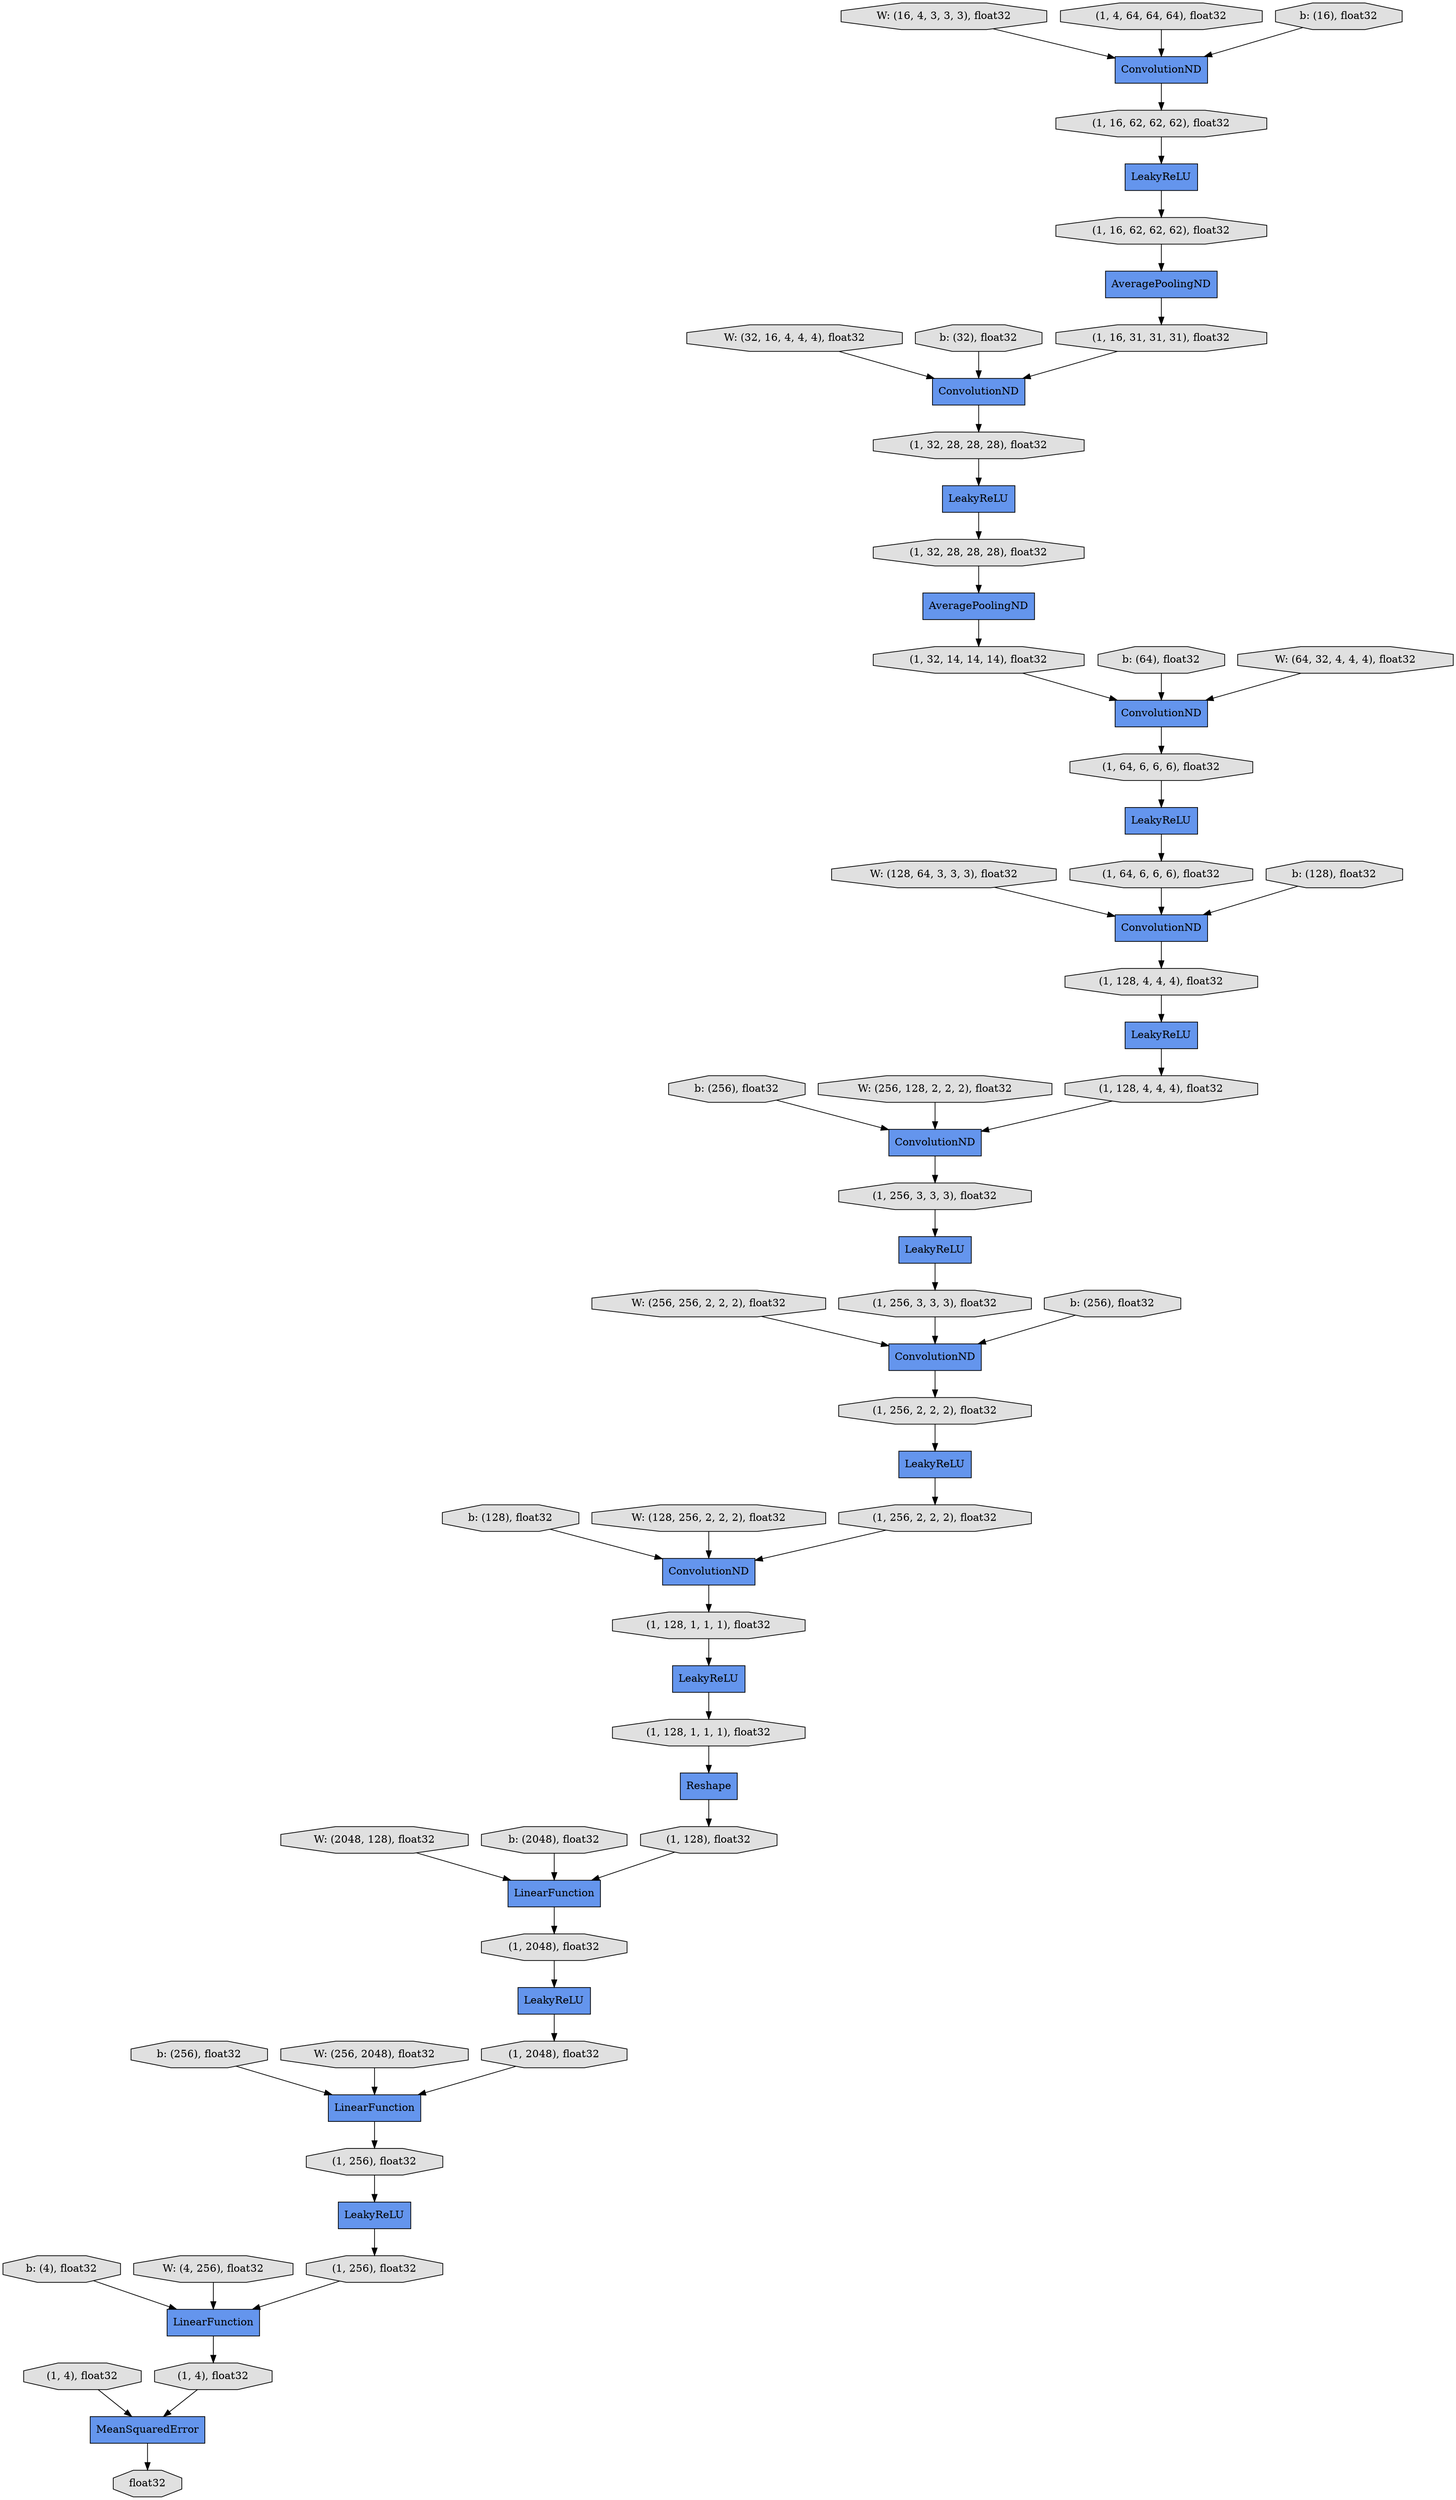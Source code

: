 digraph graphname{rankdir=TB;139755881895976 [label="(1, 256, 2, 2, 2), float32",shape="octagon",fillcolor="#E0E0E0",style="filled"];139755883751464 [label="W: (128, 64, 3, 3, 3), float32",shape="octagon",fillcolor="#E0E0E0",style="filled"];139755881934920 [label="float32",shape="octagon",fillcolor="#E0E0E0",style="filled"];139755881893960 [label="(1, 32, 28, 28, 28), float32",shape="octagon",fillcolor="#E0E0E0",style="filled"];139755885908096 [label="W: (256, 256, 2, 2, 2), float32",shape="octagon",fillcolor="#E0E0E0",style="filled"];139755881896088 [label="LeakyReLU",shape="record",fillcolor="#6495ED",style="filled"];139755881894072 [label="ConvolutionND",shape="record",fillcolor="#6495ED",style="filled"];139755881896200 [label="(1, 128, 1, 1, 1), float32",shape="octagon",fillcolor="#E0E0E0",style="filled"];139755881894184 [label="(1, 32, 14, 14, 14), float32",shape="octagon",fillcolor="#E0E0E0",style="filled"];139756072819008 [label="W: (16, 4, 3, 3, 3), float32",shape="octagon",fillcolor="#E0E0E0",style="filled"];139755881896312 [label="LinearFunction",shape="record",fillcolor="#6495ED",style="filled"];139755881894296 [label="LeakyReLU",shape="record",fillcolor="#6495ED",style="filled"];139755881896424 [label="(1, 128, 1, 1, 1), float32",shape="octagon",fillcolor="#E0E0E0",style="filled"];139755881894408 [label="(1, 64, 6, 6, 6), float32",shape="octagon",fillcolor="#E0E0E0",style="filled"];139755882054208 [label="W: (32, 16, 4, 4, 4), float32",shape="octagon",fillcolor="#E0E0E0",style="filled"];139755882057624 [label="b: (32), float32",shape="octagon",fillcolor="#E0E0E0",style="filled"];139755881894520 [label="ConvolutionND",shape="record",fillcolor="#6495ED",style="filled"];139755881896648 [label="LeakyReLU",shape="record",fillcolor="#6495ED",style="filled"];139755882738408 [label="b: (4), float32",shape="octagon",fillcolor="#E0E0E0",style="filled"];139755881894632 [label="(1, 64, 6, 6, 6), float32",shape="octagon",fillcolor="#E0E0E0",style="filled"];139755882890016 [label="b: (256), float32",shape="octagon",fillcolor="#E0E0E0",style="filled"];139755882740536 [label="W: (4, 256), float32",shape="octagon",fillcolor="#E0E0E0",style="filled"];139755881896760 [label="(1, 128), float32",shape="octagon",fillcolor="#E0E0E0",style="filled"];139755881894744 [label="LeakyReLU",shape="record",fillcolor="#6495ED",style="filled"];139755881896816 [label="LinearFunction",shape="record",fillcolor="#6495ED",style="filled"];139756077087600 [label="W: (256, 128, 2, 2, 2), float32",shape="octagon",fillcolor="#E0E0E0",style="filled"];139755882781608 [label="W: (2048, 128), float32",shape="octagon",fillcolor="#E0E0E0",style="filled"];139755881894856 [label="(1, 128, 4, 4, 4), float32",shape="octagon",fillcolor="#E0E0E0",style="filled"];139755881896928 [label="LeakyReLU",shape="record",fillcolor="#6495ED",style="filled"];139755881896984 [label="(1, 2048), float32",shape="octagon",fillcolor="#E0E0E0",style="filled"];139755881894968 [label="ConvolutionND",shape="record",fillcolor="#6495ED",style="filled"];139755881897040 [label="LinearFunction",shape="record",fillcolor="#6495ED",style="filled"];139755882054768 [label="b: (64), float32",shape="octagon",fillcolor="#E0E0E0",style="filled"];139755881897096 [label="(1, 2048), float32",shape="octagon",fillcolor="#E0E0E0",style="filled"];139755882216584 [label="ConvolutionND",shape="record",fillcolor="#6495ED",style="filled"];139755881895080 [label="(1, 128, 4, 4, 4), float32",shape="octagon",fillcolor="#E0E0E0",style="filled"];139755882740984 [label="b: (256), float32",shape="octagon",fillcolor="#E0E0E0",style="filled"];139755882216696 [label="LeakyReLU",shape="record",fillcolor="#6495ED",style="filled"];139755881895192 [label="LeakyReLU",shape="record",fillcolor="#6495ED",style="filled"];139755881897320 [label="(1, 256), float32",shape="octagon",fillcolor="#E0E0E0",style="filled"];139755882216808 [label="(1, 4, 64, 64, 64), float32",shape="octagon",fillcolor="#E0E0E0",style="filled"];139755881895304 [label="(1, 256, 3, 3, 3), float32",shape="octagon",fillcolor="#E0E0E0",style="filled"];139755882216864 [label="AveragePoolingND",shape="record",fillcolor="#6495ED",style="filled"];139755881897432 [label="MeanSquaredError",shape="record",fillcolor="#6495ED",style="filled"];139755882217368 [label="ConvolutionND",shape="record",fillcolor="#6495ED",style="filled"];139755881895416 [label="ConvolutionND",shape="record",fillcolor="#6495ED",style="filled"];139755883517432 [label="b: (128), float32",shape="octagon",fillcolor="#E0E0E0",style="filled"];139755882216976 [label="ConvolutionND",shape="record",fillcolor="#6495ED",style="filled"];139755882216920 [label="(1, 16, 62, 62, 62), float32",shape="octagon",fillcolor="#E0E0E0",style="filled"];139755881897544 [label="(1, 256), float32",shape="octagon",fillcolor="#E0E0E0",style="filled"];139755882217032 [label="(1, 16, 62, 62, 62), float32",shape="octagon",fillcolor="#E0E0E0",style="filled"];139755881895528 [label="(1, 256, 3, 3, 3), float32",shape="octagon",fillcolor="#E0E0E0",style="filled"];139755882217088 [label="AveragePoolingND",shape="record",fillcolor="#6495ED",style="filled"];139755882217144 [label="(1, 16, 31, 31, 31), float32",shape="octagon",fillcolor="#E0E0E0",style="filled"];139755882739416 [label="W: (256, 2048), float32",shape="octagon",fillcolor="#E0E0E0",style="filled"];139755881895640 [label="LeakyReLU",shape="record",fillcolor="#6495ED",style="filled"];139755882217200 [label="LeakyReLU",shape="record",fillcolor="#6495ED",style="filled"];139755881897768 [label="(1, 4), float32",shape="octagon",fillcolor="#E0E0E0",style="filled"];139755882782504 [label="b: (2048), float32",shape="octagon",fillcolor="#E0E0E0",style="filled"];139755881895752 [label="(1, 256, 2, 2, 2), float32",shape="octagon",fillcolor="#E0E0E0",style="filled"];139755882823464 [label="b: (256), float32",shape="octagon",fillcolor="#E0E0E0",style="filled"];139755883415368 [label="b: (128), float32",shape="octagon",fillcolor="#E0E0E0",style="filled"];139755882055496 [label="W: (64, 32, 4, 4, 4), float32",shape="octagon",fillcolor="#E0E0E0",style="filled"];139755882821504 [label="W: (128, 256, 2, 2, 2), float32",shape="octagon",fillcolor="#E0E0E0",style="filled"];139755881897880 [label="(1, 4), float32",shape="octagon",fillcolor="#E0E0E0",style="filled"];139755882217256 [label="(1, 32, 28, 28, 28), float32",shape="octagon",fillcolor="#E0E0E0",style="filled"];139755881895864 [label="Reshape",shape="record",fillcolor="#6495ED",style="filled"];139755882057680 [label="b: (16), float32",shape="octagon",fillcolor="#E0E0E0",style="filled"];139755881894632 -> 139755881894072;139755882823464 -> 139755881894968;139755881895192 -> 139755881895528;139755882738408 -> 139755881897040;139755881896984 -> 139755881896648;139755881896200 -> 139755881896088;139755881895976 -> 139755881895416;139755881895304 -> 139755881895192;139755881895080 -> 139755881894520;139755881897040 -> 139755881897768;139755881894968 -> 139755881895752;139755881894520 -> 139755881895304;139755881894184 -> 139755882217368;139755882217032 -> 139755882216864;139755881897768 -> 139755881897432;139755882217200 -> 139755881893960;139755881896928 -> 139755881897544;139755882216696 -> 139755882217032;139756077087600 -> 139755881894520;139755882782504 -> 139755881896816;139755885908096 -> 139755881894968;139755881895640 -> 139755881895976;139755881893960 -> 139755882217088;139755881895416 -> 139755881896200;139755881894072 -> 139755881894856;139755882890016 -> 139755881894520;139755881894856 -> 139755881894744;139755882217368 -> 139755881894408;139755882216976 -> 139755882217256;139755881894296 -> 139755881894632;139755882217144 -> 139755882216976;139755882216584 -> 139755882216920;139755881896816 -> 139755881896984;139755882054208 -> 139755882216976;139755882821504 -> 139755881895416;139755881896424 -> 139755881895864;139755881895752 -> 139755881895640;139755882739416 -> 139755881896312;139755881897096 -> 139755881896312;139755882057680 -> 139755882216584;139755882781608 -> 139755881896816;139755882217256 -> 139755882217200;139755881896312 -> 139755881897320;139755881895864 -> 139755881896760;139755883415368 -> 139755881894072;139755882740536 -> 139755881897040;139755881895528 -> 139755881894968;139755881894744 -> 139755881895080;139755882217088 -> 139755881894184;139755882057624 -> 139755882216976;139756072819008 -> 139755882216584;139755881897432 -> 139755881934920;139755882216920 -> 139755882216696;139755881896648 -> 139755881897096;139755881897320 -> 139755881896928;139755881897880 -> 139755881897432;139755882740984 -> 139755881896312;139755881897544 -> 139755881897040;139755881894408 -> 139755881894296;139755882055496 -> 139755882217368;139755883751464 -> 139755881894072;139755882054768 -> 139755882217368;139755881896088 -> 139755881896424;139755882216864 -> 139755882217144;139755882216808 -> 139755882216584;139755881896760 -> 139755881896816;139755883517432 -> 139755881895416;}